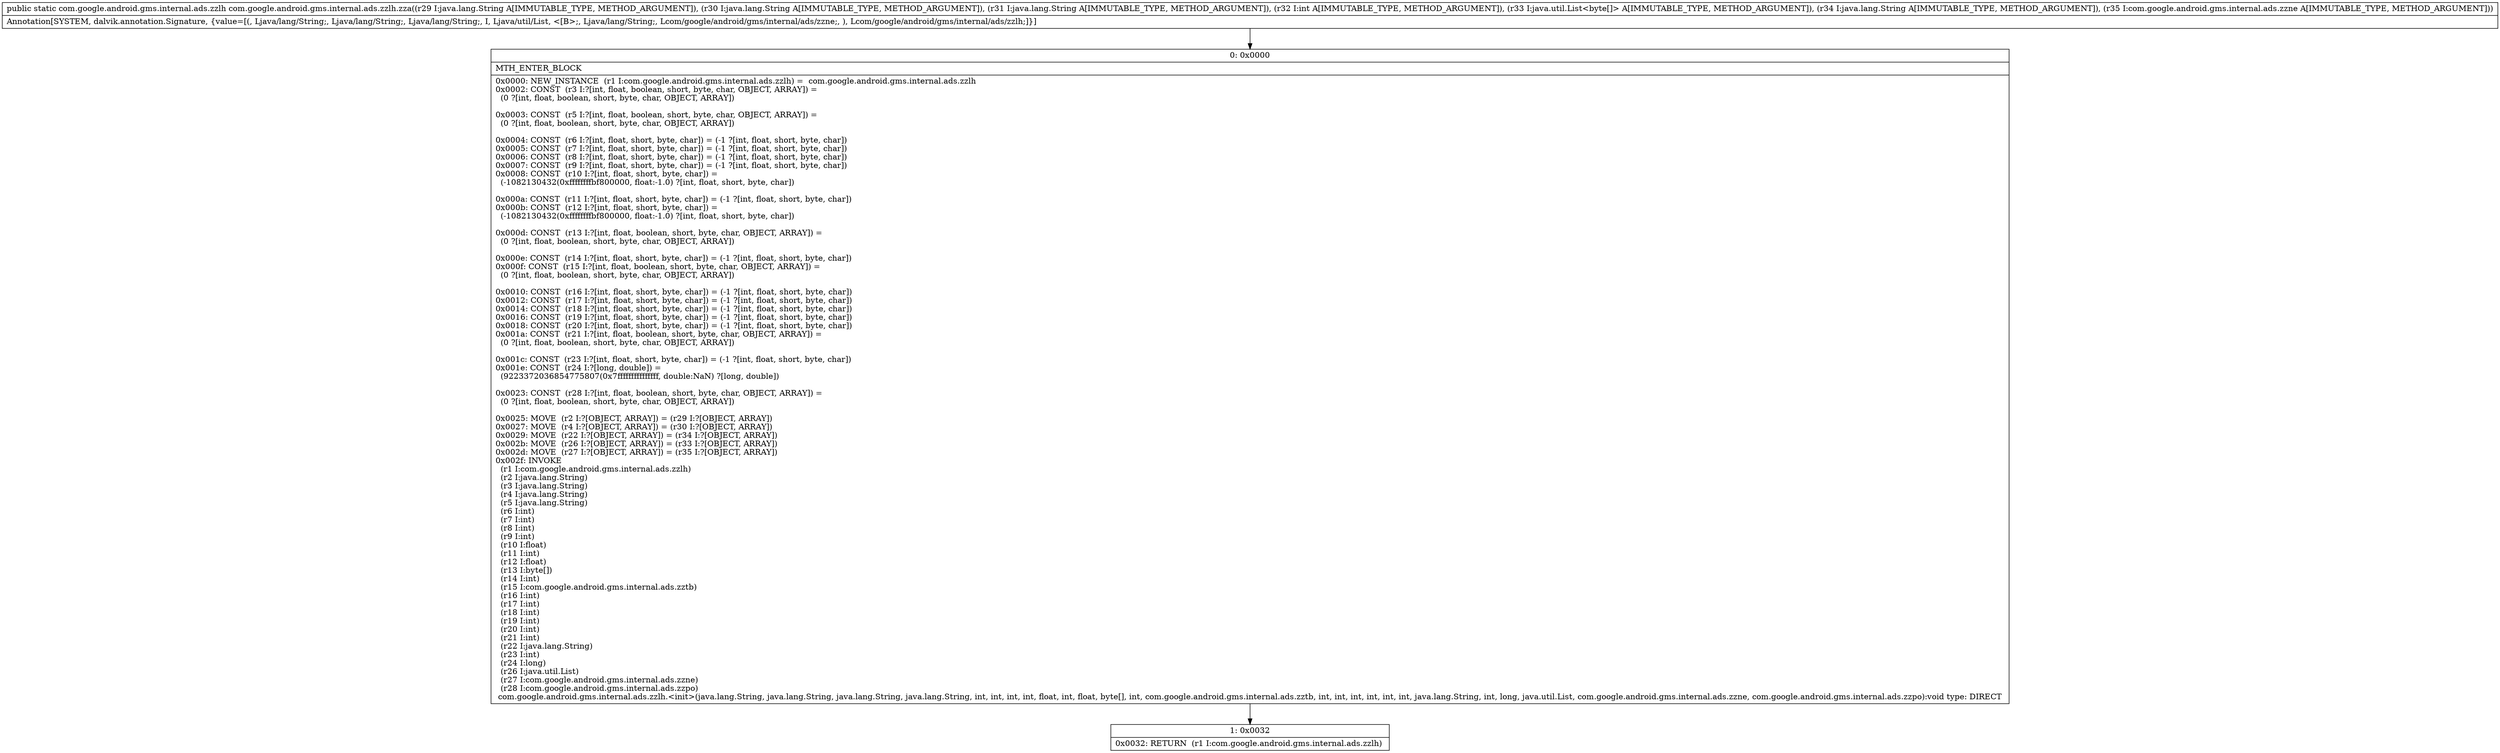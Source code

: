 digraph "CFG forcom.google.android.gms.internal.ads.zzlh.zza(Ljava\/lang\/String;Ljava\/lang\/String;Ljava\/lang\/String;ILjava\/util\/List;Ljava\/lang\/String;Lcom\/google\/android\/gms\/internal\/ads\/zzne;)Lcom\/google\/android\/gms\/internal\/ads\/zzlh;" {
Node_0 [shape=record,label="{0\:\ 0x0000|MTH_ENTER_BLOCK\l|0x0000: NEW_INSTANCE  (r1 I:com.google.android.gms.internal.ads.zzlh) =  com.google.android.gms.internal.ads.zzlh \l0x0002: CONST  (r3 I:?[int, float, boolean, short, byte, char, OBJECT, ARRAY]) = \l  (0 ?[int, float, boolean, short, byte, char, OBJECT, ARRAY])\l \l0x0003: CONST  (r5 I:?[int, float, boolean, short, byte, char, OBJECT, ARRAY]) = \l  (0 ?[int, float, boolean, short, byte, char, OBJECT, ARRAY])\l \l0x0004: CONST  (r6 I:?[int, float, short, byte, char]) = (\-1 ?[int, float, short, byte, char]) \l0x0005: CONST  (r7 I:?[int, float, short, byte, char]) = (\-1 ?[int, float, short, byte, char]) \l0x0006: CONST  (r8 I:?[int, float, short, byte, char]) = (\-1 ?[int, float, short, byte, char]) \l0x0007: CONST  (r9 I:?[int, float, short, byte, char]) = (\-1 ?[int, float, short, byte, char]) \l0x0008: CONST  (r10 I:?[int, float, short, byte, char]) = \l  (\-1082130432(0xffffffffbf800000, float:\-1.0) ?[int, float, short, byte, char])\l \l0x000a: CONST  (r11 I:?[int, float, short, byte, char]) = (\-1 ?[int, float, short, byte, char]) \l0x000b: CONST  (r12 I:?[int, float, short, byte, char]) = \l  (\-1082130432(0xffffffffbf800000, float:\-1.0) ?[int, float, short, byte, char])\l \l0x000d: CONST  (r13 I:?[int, float, boolean, short, byte, char, OBJECT, ARRAY]) = \l  (0 ?[int, float, boolean, short, byte, char, OBJECT, ARRAY])\l \l0x000e: CONST  (r14 I:?[int, float, short, byte, char]) = (\-1 ?[int, float, short, byte, char]) \l0x000f: CONST  (r15 I:?[int, float, boolean, short, byte, char, OBJECT, ARRAY]) = \l  (0 ?[int, float, boolean, short, byte, char, OBJECT, ARRAY])\l \l0x0010: CONST  (r16 I:?[int, float, short, byte, char]) = (\-1 ?[int, float, short, byte, char]) \l0x0012: CONST  (r17 I:?[int, float, short, byte, char]) = (\-1 ?[int, float, short, byte, char]) \l0x0014: CONST  (r18 I:?[int, float, short, byte, char]) = (\-1 ?[int, float, short, byte, char]) \l0x0016: CONST  (r19 I:?[int, float, short, byte, char]) = (\-1 ?[int, float, short, byte, char]) \l0x0018: CONST  (r20 I:?[int, float, short, byte, char]) = (\-1 ?[int, float, short, byte, char]) \l0x001a: CONST  (r21 I:?[int, float, boolean, short, byte, char, OBJECT, ARRAY]) = \l  (0 ?[int, float, boolean, short, byte, char, OBJECT, ARRAY])\l \l0x001c: CONST  (r23 I:?[int, float, short, byte, char]) = (\-1 ?[int, float, short, byte, char]) \l0x001e: CONST  (r24 I:?[long, double]) = \l  (9223372036854775807(0x7fffffffffffffff, double:NaN) ?[long, double])\l \l0x0023: CONST  (r28 I:?[int, float, boolean, short, byte, char, OBJECT, ARRAY]) = \l  (0 ?[int, float, boolean, short, byte, char, OBJECT, ARRAY])\l \l0x0025: MOVE  (r2 I:?[OBJECT, ARRAY]) = (r29 I:?[OBJECT, ARRAY]) \l0x0027: MOVE  (r4 I:?[OBJECT, ARRAY]) = (r30 I:?[OBJECT, ARRAY]) \l0x0029: MOVE  (r22 I:?[OBJECT, ARRAY]) = (r34 I:?[OBJECT, ARRAY]) \l0x002b: MOVE  (r26 I:?[OBJECT, ARRAY]) = (r33 I:?[OBJECT, ARRAY]) \l0x002d: MOVE  (r27 I:?[OBJECT, ARRAY]) = (r35 I:?[OBJECT, ARRAY]) \l0x002f: INVOKE  \l  (r1 I:com.google.android.gms.internal.ads.zzlh)\l  (r2 I:java.lang.String)\l  (r3 I:java.lang.String)\l  (r4 I:java.lang.String)\l  (r5 I:java.lang.String)\l  (r6 I:int)\l  (r7 I:int)\l  (r8 I:int)\l  (r9 I:int)\l  (r10 I:float)\l  (r11 I:int)\l  (r12 I:float)\l  (r13 I:byte[])\l  (r14 I:int)\l  (r15 I:com.google.android.gms.internal.ads.zztb)\l  (r16 I:int)\l  (r17 I:int)\l  (r18 I:int)\l  (r19 I:int)\l  (r20 I:int)\l  (r21 I:int)\l  (r22 I:java.lang.String)\l  (r23 I:int)\l  (r24 I:long)\l  (r26 I:java.util.List)\l  (r27 I:com.google.android.gms.internal.ads.zzne)\l  (r28 I:com.google.android.gms.internal.ads.zzpo)\l com.google.android.gms.internal.ads.zzlh.\<init\>(java.lang.String, java.lang.String, java.lang.String, java.lang.String, int, int, int, int, float, int, float, byte[], int, com.google.android.gms.internal.ads.zztb, int, int, int, int, int, int, java.lang.String, int, long, java.util.List, com.google.android.gms.internal.ads.zzne, com.google.android.gms.internal.ads.zzpo):void type: DIRECT \l}"];
Node_1 [shape=record,label="{1\:\ 0x0032|0x0032: RETURN  (r1 I:com.google.android.gms.internal.ads.zzlh) \l}"];
MethodNode[shape=record,label="{public static com.google.android.gms.internal.ads.zzlh com.google.android.gms.internal.ads.zzlh.zza((r29 I:java.lang.String A[IMMUTABLE_TYPE, METHOD_ARGUMENT]), (r30 I:java.lang.String A[IMMUTABLE_TYPE, METHOD_ARGUMENT]), (r31 I:java.lang.String A[IMMUTABLE_TYPE, METHOD_ARGUMENT]), (r32 I:int A[IMMUTABLE_TYPE, METHOD_ARGUMENT]), (r33 I:java.util.List\<byte[]\> A[IMMUTABLE_TYPE, METHOD_ARGUMENT]), (r34 I:java.lang.String A[IMMUTABLE_TYPE, METHOD_ARGUMENT]), (r35 I:com.google.android.gms.internal.ads.zzne A[IMMUTABLE_TYPE, METHOD_ARGUMENT]))  | Annotation[SYSTEM, dalvik.annotation.Signature, \{value=[(, Ljava\/lang\/String;, Ljava\/lang\/String;, Ljava\/lang\/String;, I, Ljava\/util\/List, \<[B\>;, Ljava\/lang\/String;, Lcom\/google\/android\/gms\/internal\/ads\/zzne;, ), Lcom\/google\/android\/gms\/internal\/ads\/zzlh;]\}]\l}"];
MethodNode -> Node_0;
Node_0 -> Node_1;
}

